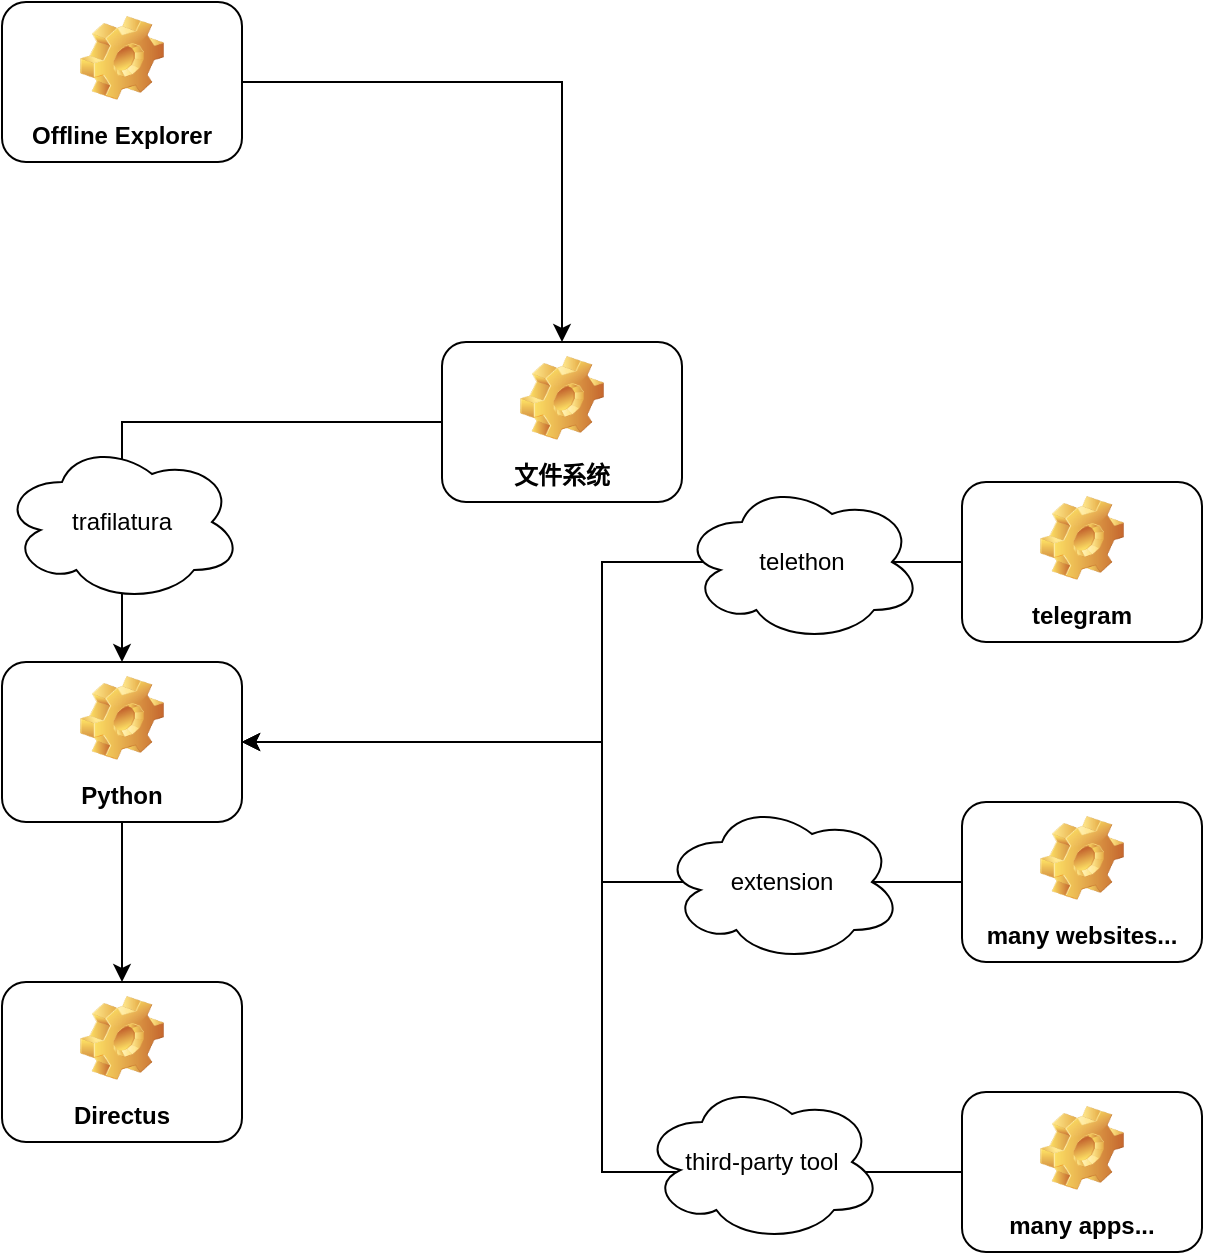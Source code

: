 <mxfile version="23.1.8" type="github">
  <diagram name="第 1 页" id="45RJ51b_TgAMtPwBoCNO">
    <mxGraphModel dx="1242" dy="535" grid="1" gridSize="10" guides="1" tooltips="1" connect="1" arrows="1" fold="1" page="1" pageScale="1" pageWidth="827" pageHeight="1169" math="0" shadow="0">
      <root>
        <mxCell id="0" />
        <mxCell id="1" parent="0" />
        <mxCell id="gTTwXfq5UswRLNKwnuzx-21" style="edgeStyle=orthogonalEdgeStyle;rounded=0;orthogonalLoop=1;jettySize=auto;html=1;entryX=0.5;entryY=0;entryDx=0;entryDy=0;" edge="1" parent="1" source="gTTwXfq5UswRLNKwnuzx-18" target="gTTwXfq5UswRLNKwnuzx-19">
          <mxGeometry relative="1" as="geometry" />
        </mxCell>
        <mxCell id="gTTwXfq5UswRLNKwnuzx-18" value="Offline Explorer" style="label;whiteSpace=wrap;html=1;align=center;verticalAlign=bottom;spacingLeft=0;spacingBottom=4;imageAlign=center;imageVerticalAlign=top;image=img/clipart/Gear_128x128.png" vertex="1" parent="1">
          <mxGeometry x="60" y="40" width="120" height="80" as="geometry" />
        </mxCell>
        <mxCell id="gTTwXfq5UswRLNKwnuzx-22" style="edgeStyle=orthogonalEdgeStyle;rounded=0;orthogonalLoop=1;jettySize=auto;html=1;" edge="1" parent="1" source="gTTwXfq5UswRLNKwnuzx-19" target="gTTwXfq5UswRLNKwnuzx-20">
          <mxGeometry relative="1" as="geometry" />
        </mxCell>
        <mxCell id="gTTwXfq5UswRLNKwnuzx-19" value="文件系统" style="label;whiteSpace=wrap;html=1;align=center;verticalAlign=bottom;spacingLeft=0;spacingBottom=4;imageAlign=center;imageVerticalAlign=top;image=img/clipart/Gear_128x128.png" vertex="1" parent="1">
          <mxGeometry x="280" y="210" width="120" height="80" as="geometry" />
        </mxCell>
        <mxCell id="gTTwXfq5UswRLNKwnuzx-24" value="" style="edgeStyle=orthogonalEdgeStyle;rounded=0;orthogonalLoop=1;jettySize=auto;html=1;" edge="1" parent="1" source="gTTwXfq5UswRLNKwnuzx-20" target="gTTwXfq5UswRLNKwnuzx-23">
          <mxGeometry relative="1" as="geometry" />
        </mxCell>
        <mxCell id="gTTwXfq5UswRLNKwnuzx-20" value="Python" style="label;whiteSpace=wrap;html=1;align=center;verticalAlign=bottom;spacingLeft=0;spacingBottom=4;imageAlign=center;imageVerticalAlign=top;image=img/clipart/Gear_128x128.png" vertex="1" parent="1">
          <mxGeometry x="60" y="370" width="120" height="80" as="geometry" />
        </mxCell>
        <mxCell id="gTTwXfq5UswRLNKwnuzx-23" value="Directus" style="label;whiteSpace=wrap;html=1;align=center;verticalAlign=bottom;spacingLeft=0;spacingBottom=4;imageAlign=center;imageVerticalAlign=top;image=img/clipart/Gear_128x128.png" vertex="1" parent="1">
          <mxGeometry x="60" y="530" width="120" height="80" as="geometry" />
        </mxCell>
        <mxCell id="gTTwXfq5UswRLNKwnuzx-26" style="edgeStyle=orthogonalEdgeStyle;rounded=0;orthogonalLoop=1;jettySize=auto;html=1;entryX=1;entryY=0.5;entryDx=0;entryDy=0;" edge="1" parent="1" source="gTTwXfq5UswRLNKwnuzx-25" target="gTTwXfq5UswRLNKwnuzx-20">
          <mxGeometry relative="1" as="geometry" />
        </mxCell>
        <mxCell id="gTTwXfq5UswRLNKwnuzx-25" value="telegram" style="label;whiteSpace=wrap;html=1;align=center;verticalAlign=bottom;spacingLeft=0;spacingBottom=4;imageAlign=center;imageVerticalAlign=top;image=img/clipart/Gear_128x128.png" vertex="1" parent="1">
          <mxGeometry x="540" y="280" width="120" height="80" as="geometry" />
        </mxCell>
        <mxCell id="gTTwXfq5UswRLNKwnuzx-28" style="edgeStyle=orthogonalEdgeStyle;rounded=0;orthogonalLoop=1;jettySize=auto;html=1;entryX=1;entryY=0.5;entryDx=0;entryDy=0;" edge="1" parent="1" source="gTTwXfq5UswRLNKwnuzx-27" target="gTTwXfq5UswRLNKwnuzx-20">
          <mxGeometry relative="1" as="geometry" />
        </mxCell>
        <mxCell id="gTTwXfq5UswRLNKwnuzx-27" value="many websites..." style="label;whiteSpace=wrap;html=1;align=center;verticalAlign=bottom;spacingLeft=0;spacingBottom=4;imageAlign=center;imageVerticalAlign=top;image=img/clipart/Gear_128x128.png" vertex="1" parent="1">
          <mxGeometry x="540" y="440" width="120" height="80" as="geometry" />
        </mxCell>
        <mxCell id="gTTwXfq5UswRLNKwnuzx-30" style="edgeStyle=orthogonalEdgeStyle;rounded=0;orthogonalLoop=1;jettySize=auto;html=1;entryX=1;entryY=0.5;entryDx=0;entryDy=0;" edge="1" parent="1" source="gTTwXfq5UswRLNKwnuzx-29" target="gTTwXfq5UswRLNKwnuzx-20">
          <mxGeometry relative="1" as="geometry" />
        </mxCell>
        <mxCell id="gTTwXfq5UswRLNKwnuzx-29" value="many apps..." style="label;whiteSpace=wrap;html=1;align=center;verticalAlign=bottom;spacingLeft=0;spacingBottom=4;imageAlign=center;imageVerticalAlign=top;image=img/clipart/Gear_128x128.png" vertex="1" parent="1">
          <mxGeometry x="540" y="585" width="120" height="80" as="geometry" />
        </mxCell>
        <mxCell id="gTTwXfq5UswRLNKwnuzx-31" value="third-party tool" style="ellipse;shape=cloud;whiteSpace=wrap;html=1;" vertex="1" parent="1">
          <mxGeometry x="380" y="580" width="120" height="80" as="geometry" />
        </mxCell>
        <mxCell id="gTTwXfq5UswRLNKwnuzx-33" value="trafilatura" style="ellipse;shape=cloud;whiteSpace=wrap;html=1;" vertex="1" parent="1">
          <mxGeometry x="60" y="260" width="120" height="80" as="geometry" />
        </mxCell>
        <mxCell id="gTTwXfq5UswRLNKwnuzx-34" value="extension" style="ellipse;shape=cloud;whiteSpace=wrap;html=1;" vertex="1" parent="1">
          <mxGeometry x="390" y="440" width="120" height="80" as="geometry" />
        </mxCell>
        <mxCell id="gTTwXfq5UswRLNKwnuzx-35" value="telethon" style="ellipse;shape=cloud;whiteSpace=wrap;html=1;" vertex="1" parent="1">
          <mxGeometry x="400" y="280" width="120" height="80" as="geometry" />
        </mxCell>
      </root>
    </mxGraphModel>
  </diagram>
</mxfile>
